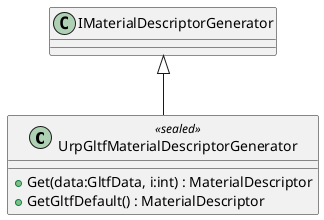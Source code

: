 @startuml
class UrpGltfMaterialDescriptorGenerator <<sealed>> {
    + Get(data:GltfData, i:int) : MaterialDescriptor
    + GetGltfDefault() : MaterialDescriptor
}
IMaterialDescriptorGenerator <|-- UrpGltfMaterialDescriptorGenerator
@enduml
